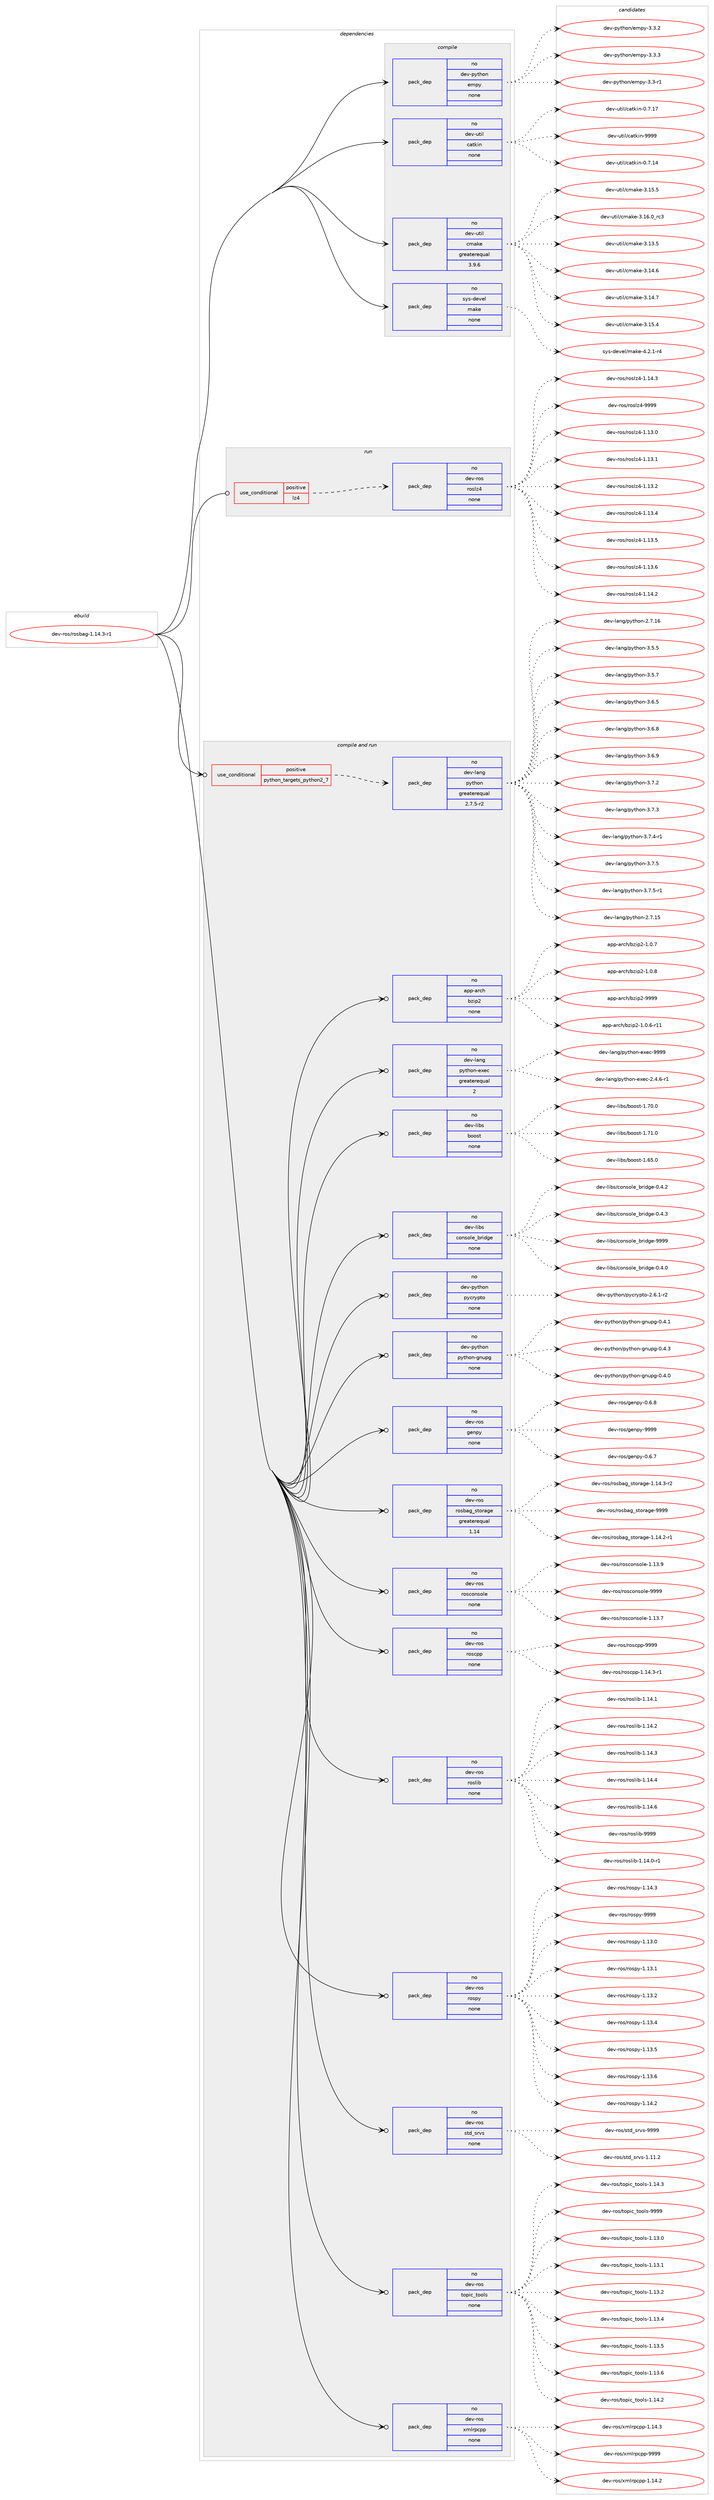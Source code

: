 digraph prolog {

# *************
# Graph options
# *************

newrank=true;
concentrate=true;
compound=true;
graph [rankdir=LR,fontname=Helvetica,fontsize=10,ranksep=1.5];#, ranksep=2.5, nodesep=0.2];
edge  [arrowhead=vee];
node  [fontname=Helvetica,fontsize=10];

# **********
# The ebuild
# **********

subgraph cluster_leftcol {
color=gray;
rank=same;
label=<<i>ebuild</i>>;
id [label="dev-ros/rosbag-1.14.3-r1", color=red, width=4, href="../dev-ros/rosbag-1.14.3-r1.svg"];
}

# ****************
# The dependencies
# ****************

subgraph cluster_midcol {
color=gray;
label=<<i>dependencies</i>>;
subgraph cluster_compile {
fillcolor="#eeeeee";
style=filled;
label=<<i>compile</i>>;
subgraph pack493733 {
dependency660093 [label=<<TABLE BORDER="0" CELLBORDER="1" CELLSPACING="0" CELLPADDING="4" WIDTH="220"><TR><TD ROWSPAN="6" CELLPADDING="30">pack_dep</TD></TR><TR><TD WIDTH="110">no</TD></TR><TR><TD>dev-python</TD></TR><TR><TD>empy</TD></TR><TR><TD>none</TD></TR><TR><TD></TD></TR></TABLE>>, shape=none, color=blue];
}
id:e -> dependency660093:w [weight=20,style="solid",arrowhead="vee"];
subgraph pack493734 {
dependency660094 [label=<<TABLE BORDER="0" CELLBORDER="1" CELLSPACING="0" CELLPADDING="4" WIDTH="220"><TR><TD ROWSPAN="6" CELLPADDING="30">pack_dep</TD></TR><TR><TD WIDTH="110">no</TD></TR><TR><TD>dev-util</TD></TR><TR><TD>catkin</TD></TR><TR><TD>none</TD></TR><TR><TD></TD></TR></TABLE>>, shape=none, color=blue];
}
id:e -> dependency660094:w [weight=20,style="solid",arrowhead="vee"];
subgraph pack493735 {
dependency660095 [label=<<TABLE BORDER="0" CELLBORDER="1" CELLSPACING="0" CELLPADDING="4" WIDTH="220"><TR><TD ROWSPAN="6" CELLPADDING="30">pack_dep</TD></TR><TR><TD WIDTH="110">no</TD></TR><TR><TD>dev-util</TD></TR><TR><TD>cmake</TD></TR><TR><TD>greaterequal</TD></TR><TR><TD>3.9.6</TD></TR></TABLE>>, shape=none, color=blue];
}
id:e -> dependency660095:w [weight=20,style="solid",arrowhead="vee"];
subgraph pack493736 {
dependency660096 [label=<<TABLE BORDER="0" CELLBORDER="1" CELLSPACING="0" CELLPADDING="4" WIDTH="220"><TR><TD ROWSPAN="6" CELLPADDING="30">pack_dep</TD></TR><TR><TD WIDTH="110">no</TD></TR><TR><TD>sys-devel</TD></TR><TR><TD>make</TD></TR><TR><TD>none</TD></TR><TR><TD></TD></TR></TABLE>>, shape=none, color=blue];
}
id:e -> dependency660096:w [weight=20,style="solid",arrowhead="vee"];
}
subgraph cluster_compileandrun {
fillcolor="#eeeeee";
style=filled;
label=<<i>compile and run</i>>;
subgraph cond154454 {
dependency660097 [label=<<TABLE BORDER="0" CELLBORDER="1" CELLSPACING="0" CELLPADDING="4"><TR><TD ROWSPAN="3" CELLPADDING="10">use_conditional</TD></TR><TR><TD>positive</TD></TR><TR><TD>python_targets_python2_7</TD></TR></TABLE>>, shape=none, color=red];
subgraph pack493737 {
dependency660098 [label=<<TABLE BORDER="0" CELLBORDER="1" CELLSPACING="0" CELLPADDING="4" WIDTH="220"><TR><TD ROWSPAN="6" CELLPADDING="30">pack_dep</TD></TR><TR><TD WIDTH="110">no</TD></TR><TR><TD>dev-lang</TD></TR><TR><TD>python</TD></TR><TR><TD>greaterequal</TD></TR><TR><TD>2.7.5-r2</TD></TR></TABLE>>, shape=none, color=blue];
}
dependency660097:e -> dependency660098:w [weight=20,style="dashed",arrowhead="vee"];
}
id:e -> dependency660097:w [weight=20,style="solid",arrowhead="odotvee"];
subgraph pack493738 {
dependency660099 [label=<<TABLE BORDER="0" CELLBORDER="1" CELLSPACING="0" CELLPADDING="4" WIDTH="220"><TR><TD ROWSPAN="6" CELLPADDING="30">pack_dep</TD></TR><TR><TD WIDTH="110">no</TD></TR><TR><TD>app-arch</TD></TR><TR><TD>bzip2</TD></TR><TR><TD>none</TD></TR><TR><TD></TD></TR></TABLE>>, shape=none, color=blue];
}
id:e -> dependency660099:w [weight=20,style="solid",arrowhead="odotvee"];
subgraph pack493739 {
dependency660100 [label=<<TABLE BORDER="0" CELLBORDER="1" CELLSPACING="0" CELLPADDING="4" WIDTH="220"><TR><TD ROWSPAN="6" CELLPADDING="30">pack_dep</TD></TR><TR><TD WIDTH="110">no</TD></TR><TR><TD>dev-lang</TD></TR><TR><TD>python-exec</TD></TR><TR><TD>greaterequal</TD></TR><TR><TD>2</TD></TR></TABLE>>, shape=none, color=blue];
}
id:e -> dependency660100:w [weight=20,style="solid",arrowhead="odotvee"];
subgraph pack493740 {
dependency660101 [label=<<TABLE BORDER="0" CELLBORDER="1" CELLSPACING="0" CELLPADDING="4" WIDTH="220"><TR><TD ROWSPAN="6" CELLPADDING="30">pack_dep</TD></TR><TR><TD WIDTH="110">no</TD></TR><TR><TD>dev-libs</TD></TR><TR><TD>boost</TD></TR><TR><TD>none</TD></TR><TR><TD></TD></TR></TABLE>>, shape=none, color=blue];
}
id:e -> dependency660101:w [weight=20,style="solid",arrowhead="odotvee"];
subgraph pack493741 {
dependency660102 [label=<<TABLE BORDER="0" CELLBORDER="1" CELLSPACING="0" CELLPADDING="4" WIDTH="220"><TR><TD ROWSPAN="6" CELLPADDING="30">pack_dep</TD></TR><TR><TD WIDTH="110">no</TD></TR><TR><TD>dev-libs</TD></TR><TR><TD>console_bridge</TD></TR><TR><TD>none</TD></TR><TR><TD></TD></TR></TABLE>>, shape=none, color=blue];
}
id:e -> dependency660102:w [weight=20,style="solid",arrowhead="odotvee"];
subgraph pack493742 {
dependency660103 [label=<<TABLE BORDER="0" CELLBORDER="1" CELLSPACING="0" CELLPADDING="4" WIDTH="220"><TR><TD ROWSPAN="6" CELLPADDING="30">pack_dep</TD></TR><TR><TD WIDTH="110">no</TD></TR><TR><TD>dev-python</TD></TR><TR><TD>pycrypto</TD></TR><TR><TD>none</TD></TR><TR><TD></TD></TR></TABLE>>, shape=none, color=blue];
}
id:e -> dependency660103:w [weight=20,style="solid",arrowhead="odotvee"];
subgraph pack493743 {
dependency660104 [label=<<TABLE BORDER="0" CELLBORDER="1" CELLSPACING="0" CELLPADDING="4" WIDTH="220"><TR><TD ROWSPAN="6" CELLPADDING="30">pack_dep</TD></TR><TR><TD WIDTH="110">no</TD></TR><TR><TD>dev-python</TD></TR><TR><TD>python-gnupg</TD></TR><TR><TD>none</TD></TR><TR><TD></TD></TR></TABLE>>, shape=none, color=blue];
}
id:e -> dependency660104:w [weight=20,style="solid",arrowhead="odotvee"];
subgraph pack493744 {
dependency660105 [label=<<TABLE BORDER="0" CELLBORDER="1" CELLSPACING="0" CELLPADDING="4" WIDTH="220"><TR><TD ROWSPAN="6" CELLPADDING="30">pack_dep</TD></TR><TR><TD WIDTH="110">no</TD></TR><TR><TD>dev-ros</TD></TR><TR><TD>genpy</TD></TR><TR><TD>none</TD></TR><TR><TD></TD></TR></TABLE>>, shape=none, color=blue];
}
id:e -> dependency660105:w [weight=20,style="solid",arrowhead="odotvee"];
subgraph pack493745 {
dependency660106 [label=<<TABLE BORDER="0" CELLBORDER="1" CELLSPACING="0" CELLPADDING="4" WIDTH="220"><TR><TD ROWSPAN="6" CELLPADDING="30">pack_dep</TD></TR><TR><TD WIDTH="110">no</TD></TR><TR><TD>dev-ros</TD></TR><TR><TD>rosbag_storage</TD></TR><TR><TD>greaterequal</TD></TR><TR><TD>1.14</TD></TR></TABLE>>, shape=none, color=blue];
}
id:e -> dependency660106:w [weight=20,style="solid",arrowhead="odotvee"];
subgraph pack493746 {
dependency660107 [label=<<TABLE BORDER="0" CELLBORDER="1" CELLSPACING="0" CELLPADDING="4" WIDTH="220"><TR><TD ROWSPAN="6" CELLPADDING="30">pack_dep</TD></TR><TR><TD WIDTH="110">no</TD></TR><TR><TD>dev-ros</TD></TR><TR><TD>rosconsole</TD></TR><TR><TD>none</TD></TR><TR><TD></TD></TR></TABLE>>, shape=none, color=blue];
}
id:e -> dependency660107:w [weight=20,style="solid",arrowhead="odotvee"];
subgraph pack493747 {
dependency660108 [label=<<TABLE BORDER="0" CELLBORDER="1" CELLSPACING="0" CELLPADDING="4" WIDTH="220"><TR><TD ROWSPAN="6" CELLPADDING="30">pack_dep</TD></TR><TR><TD WIDTH="110">no</TD></TR><TR><TD>dev-ros</TD></TR><TR><TD>roscpp</TD></TR><TR><TD>none</TD></TR><TR><TD></TD></TR></TABLE>>, shape=none, color=blue];
}
id:e -> dependency660108:w [weight=20,style="solid",arrowhead="odotvee"];
subgraph pack493748 {
dependency660109 [label=<<TABLE BORDER="0" CELLBORDER="1" CELLSPACING="0" CELLPADDING="4" WIDTH="220"><TR><TD ROWSPAN="6" CELLPADDING="30">pack_dep</TD></TR><TR><TD WIDTH="110">no</TD></TR><TR><TD>dev-ros</TD></TR><TR><TD>roslib</TD></TR><TR><TD>none</TD></TR><TR><TD></TD></TR></TABLE>>, shape=none, color=blue];
}
id:e -> dependency660109:w [weight=20,style="solid",arrowhead="odotvee"];
subgraph pack493749 {
dependency660110 [label=<<TABLE BORDER="0" CELLBORDER="1" CELLSPACING="0" CELLPADDING="4" WIDTH="220"><TR><TD ROWSPAN="6" CELLPADDING="30">pack_dep</TD></TR><TR><TD WIDTH="110">no</TD></TR><TR><TD>dev-ros</TD></TR><TR><TD>rospy</TD></TR><TR><TD>none</TD></TR><TR><TD></TD></TR></TABLE>>, shape=none, color=blue];
}
id:e -> dependency660110:w [weight=20,style="solid",arrowhead="odotvee"];
subgraph pack493750 {
dependency660111 [label=<<TABLE BORDER="0" CELLBORDER="1" CELLSPACING="0" CELLPADDING="4" WIDTH="220"><TR><TD ROWSPAN="6" CELLPADDING="30">pack_dep</TD></TR><TR><TD WIDTH="110">no</TD></TR><TR><TD>dev-ros</TD></TR><TR><TD>std_srvs</TD></TR><TR><TD>none</TD></TR><TR><TD></TD></TR></TABLE>>, shape=none, color=blue];
}
id:e -> dependency660111:w [weight=20,style="solid",arrowhead="odotvee"];
subgraph pack493751 {
dependency660112 [label=<<TABLE BORDER="0" CELLBORDER="1" CELLSPACING="0" CELLPADDING="4" WIDTH="220"><TR><TD ROWSPAN="6" CELLPADDING="30">pack_dep</TD></TR><TR><TD WIDTH="110">no</TD></TR><TR><TD>dev-ros</TD></TR><TR><TD>topic_tools</TD></TR><TR><TD>none</TD></TR><TR><TD></TD></TR></TABLE>>, shape=none, color=blue];
}
id:e -> dependency660112:w [weight=20,style="solid",arrowhead="odotvee"];
subgraph pack493752 {
dependency660113 [label=<<TABLE BORDER="0" CELLBORDER="1" CELLSPACING="0" CELLPADDING="4" WIDTH="220"><TR><TD ROWSPAN="6" CELLPADDING="30">pack_dep</TD></TR><TR><TD WIDTH="110">no</TD></TR><TR><TD>dev-ros</TD></TR><TR><TD>xmlrpcpp</TD></TR><TR><TD>none</TD></TR><TR><TD></TD></TR></TABLE>>, shape=none, color=blue];
}
id:e -> dependency660113:w [weight=20,style="solid",arrowhead="odotvee"];
}
subgraph cluster_run {
fillcolor="#eeeeee";
style=filled;
label=<<i>run</i>>;
subgraph cond154455 {
dependency660114 [label=<<TABLE BORDER="0" CELLBORDER="1" CELLSPACING="0" CELLPADDING="4"><TR><TD ROWSPAN="3" CELLPADDING="10">use_conditional</TD></TR><TR><TD>positive</TD></TR><TR><TD>lz4</TD></TR></TABLE>>, shape=none, color=red];
subgraph pack493753 {
dependency660115 [label=<<TABLE BORDER="0" CELLBORDER="1" CELLSPACING="0" CELLPADDING="4" WIDTH="220"><TR><TD ROWSPAN="6" CELLPADDING="30">pack_dep</TD></TR><TR><TD WIDTH="110">no</TD></TR><TR><TD>dev-ros</TD></TR><TR><TD>roslz4</TD></TR><TR><TD>none</TD></TR><TR><TD></TD></TR></TABLE>>, shape=none, color=blue];
}
dependency660114:e -> dependency660115:w [weight=20,style="dashed",arrowhead="vee"];
}
id:e -> dependency660114:w [weight=20,style="solid",arrowhead="odot"];
}
}

# **************
# The candidates
# **************

subgraph cluster_choices {
rank=same;
color=gray;
label=<<i>candidates</i>>;

subgraph choice493733 {
color=black;
nodesep=1;
choice1001011184511212111610411111047101109112121455146514511449 [label="dev-python/empy-3.3-r1", color=red, width=4,href="../dev-python/empy-3.3-r1.svg"];
choice1001011184511212111610411111047101109112121455146514650 [label="dev-python/empy-3.3.2", color=red, width=4,href="../dev-python/empy-3.3.2.svg"];
choice1001011184511212111610411111047101109112121455146514651 [label="dev-python/empy-3.3.3", color=red, width=4,href="../dev-python/empy-3.3.3.svg"];
dependency660093:e -> choice1001011184511212111610411111047101109112121455146514511449:w [style=dotted,weight="100"];
dependency660093:e -> choice1001011184511212111610411111047101109112121455146514650:w [style=dotted,weight="100"];
dependency660093:e -> choice1001011184511212111610411111047101109112121455146514651:w [style=dotted,weight="100"];
}
subgraph choice493734 {
color=black;
nodesep=1;
choice1001011184511711610510847999711610710511045484655464952 [label="dev-util/catkin-0.7.14", color=red, width=4,href="../dev-util/catkin-0.7.14.svg"];
choice1001011184511711610510847999711610710511045484655464955 [label="dev-util/catkin-0.7.17", color=red, width=4,href="../dev-util/catkin-0.7.17.svg"];
choice100101118451171161051084799971161071051104557575757 [label="dev-util/catkin-9999", color=red, width=4,href="../dev-util/catkin-9999.svg"];
dependency660094:e -> choice1001011184511711610510847999711610710511045484655464952:w [style=dotted,weight="100"];
dependency660094:e -> choice1001011184511711610510847999711610710511045484655464955:w [style=dotted,weight="100"];
dependency660094:e -> choice100101118451171161051084799971161071051104557575757:w [style=dotted,weight="100"];
}
subgraph choice493735 {
color=black;
nodesep=1;
choice1001011184511711610510847991099710710145514649514653 [label="dev-util/cmake-3.13.5", color=red, width=4,href="../dev-util/cmake-3.13.5.svg"];
choice1001011184511711610510847991099710710145514649524654 [label="dev-util/cmake-3.14.6", color=red, width=4,href="../dev-util/cmake-3.14.6.svg"];
choice1001011184511711610510847991099710710145514649524655 [label="dev-util/cmake-3.14.7", color=red, width=4,href="../dev-util/cmake-3.14.7.svg"];
choice1001011184511711610510847991099710710145514649534652 [label="dev-util/cmake-3.15.4", color=red, width=4,href="../dev-util/cmake-3.15.4.svg"];
choice1001011184511711610510847991099710710145514649534653 [label="dev-util/cmake-3.15.5", color=red, width=4,href="../dev-util/cmake-3.15.5.svg"];
choice1001011184511711610510847991099710710145514649544648951149951 [label="dev-util/cmake-3.16.0_rc3", color=red, width=4,href="../dev-util/cmake-3.16.0_rc3.svg"];
dependency660095:e -> choice1001011184511711610510847991099710710145514649514653:w [style=dotted,weight="100"];
dependency660095:e -> choice1001011184511711610510847991099710710145514649524654:w [style=dotted,weight="100"];
dependency660095:e -> choice1001011184511711610510847991099710710145514649524655:w [style=dotted,weight="100"];
dependency660095:e -> choice1001011184511711610510847991099710710145514649534652:w [style=dotted,weight="100"];
dependency660095:e -> choice1001011184511711610510847991099710710145514649534653:w [style=dotted,weight="100"];
dependency660095:e -> choice1001011184511711610510847991099710710145514649544648951149951:w [style=dotted,weight="100"];
}
subgraph choice493736 {
color=black;
nodesep=1;
choice1151211154510010111810110847109971071014552465046494511452 [label="sys-devel/make-4.2.1-r4", color=red, width=4,href="../sys-devel/make-4.2.1-r4.svg"];
dependency660096:e -> choice1151211154510010111810110847109971071014552465046494511452:w [style=dotted,weight="100"];
}
subgraph choice493737 {
color=black;
nodesep=1;
choice10010111845108971101034711212111610411111045504655464953 [label="dev-lang/python-2.7.15", color=red, width=4,href="../dev-lang/python-2.7.15.svg"];
choice10010111845108971101034711212111610411111045504655464954 [label="dev-lang/python-2.7.16", color=red, width=4,href="../dev-lang/python-2.7.16.svg"];
choice100101118451089711010347112121116104111110455146534653 [label="dev-lang/python-3.5.5", color=red, width=4,href="../dev-lang/python-3.5.5.svg"];
choice100101118451089711010347112121116104111110455146534655 [label="dev-lang/python-3.5.7", color=red, width=4,href="../dev-lang/python-3.5.7.svg"];
choice100101118451089711010347112121116104111110455146544653 [label="dev-lang/python-3.6.5", color=red, width=4,href="../dev-lang/python-3.6.5.svg"];
choice100101118451089711010347112121116104111110455146544656 [label="dev-lang/python-3.6.8", color=red, width=4,href="../dev-lang/python-3.6.8.svg"];
choice100101118451089711010347112121116104111110455146544657 [label="dev-lang/python-3.6.9", color=red, width=4,href="../dev-lang/python-3.6.9.svg"];
choice100101118451089711010347112121116104111110455146554650 [label="dev-lang/python-3.7.2", color=red, width=4,href="../dev-lang/python-3.7.2.svg"];
choice100101118451089711010347112121116104111110455146554651 [label="dev-lang/python-3.7.3", color=red, width=4,href="../dev-lang/python-3.7.3.svg"];
choice1001011184510897110103471121211161041111104551465546524511449 [label="dev-lang/python-3.7.4-r1", color=red, width=4,href="../dev-lang/python-3.7.4-r1.svg"];
choice100101118451089711010347112121116104111110455146554653 [label="dev-lang/python-3.7.5", color=red, width=4,href="../dev-lang/python-3.7.5.svg"];
choice1001011184510897110103471121211161041111104551465546534511449 [label="dev-lang/python-3.7.5-r1", color=red, width=4,href="../dev-lang/python-3.7.5-r1.svg"];
dependency660098:e -> choice10010111845108971101034711212111610411111045504655464953:w [style=dotted,weight="100"];
dependency660098:e -> choice10010111845108971101034711212111610411111045504655464954:w [style=dotted,weight="100"];
dependency660098:e -> choice100101118451089711010347112121116104111110455146534653:w [style=dotted,weight="100"];
dependency660098:e -> choice100101118451089711010347112121116104111110455146534655:w [style=dotted,weight="100"];
dependency660098:e -> choice100101118451089711010347112121116104111110455146544653:w [style=dotted,weight="100"];
dependency660098:e -> choice100101118451089711010347112121116104111110455146544656:w [style=dotted,weight="100"];
dependency660098:e -> choice100101118451089711010347112121116104111110455146544657:w [style=dotted,weight="100"];
dependency660098:e -> choice100101118451089711010347112121116104111110455146554650:w [style=dotted,weight="100"];
dependency660098:e -> choice100101118451089711010347112121116104111110455146554651:w [style=dotted,weight="100"];
dependency660098:e -> choice1001011184510897110103471121211161041111104551465546524511449:w [style=dotted,weight="100"];
dependency660098:e -> choice100101118451089711010347112121116104111110455146554653:w [style=dotted,weight="100"];
dependency660098:e -> choice1001011184510897110103471121211161041111104551465546534511449:w [style=dotted,weight="100"];
}
subgraph choice493738 {
color=black;
nodesep=1;
choice97112112459711499104479812210511250454946484654451144949 [label="app-arch/bzip2-1.0.6-r11", color=red, width=4,href="../app-arch/bzip2-1.0.6-r11.svg"];
choice97112112459711499104479812210511250454946484655 [label="app-arch/bzip2-1.0.7", color=red, width=4,href="../app-arch/bzip2-1.0.7.svg"];
choice97112112459711499104479812210511250454946484656 [label="app-arch/bzip2-1.0.8", color=red, width=4,href="../app-arch/bzip2-1.0.8.svg"];
choice971121124597114991044798122105112504557575757 [label="app-arch/bzip2-9999", color=red, width=4,href="../app-arch/bzip2-9999.svg"];
dependency660099:e -> choice97112112459711499104479812210511250454946484654451144949:w [style=dotted,weight="100"];
dependency660099:e -> choice97112112459711499104479812210511250454946484655:w [style=dotted,weight="100"];
dependency660099:e -> choice97112112459711499104479812210511250454946484656:w [style=dotted,weight="100"];
dependency660099:e -> choice971121124597114991044798122105112504557575757:w [style=dotted,weight="100"];
}
subgraph choice493739 {
color=black;
nodesep=1;
choice10010111845108971101034711212111610411111045101120101994550465246544511449 [label="dev-lang/python-exec-2.4.6-r1", color=red, width=4,href="../dev-lang/python-exec-2.4.6-r1.svg"];
choice10010111845108971101034711212111610411111045101120101994557575757 [label="dev-lang/python-exec-9999", color=red, width=4,href="../dev-lang/python-exec-9999.svg"];
dependency660100:e -> choice10010111845108971101034711212111610411111045101120101994550465246544511449:w [style=dotted,weight="100"];
dependency660100:e -> choice10010111845108971101034711212111610411111045101120101994557575757:w [style=dotted,weight="100"];
}
subgraph choice493740 {
color=black;
nodesep=1;
choice1001011184510810598115479811111111511645494654534648 [label="dev-libs/boost-1.65.0", color=red, width=4,href="../dev-libs/boost-1.65.0.svg"];
choice1001011184510810598115479811111111511645494655484648 [label="dev-libs/boost-1.70.0", color=red, width=4,href="../dev-libs/boost-1.70.0.svg"];
choice1001011184510810598115479811111111511645494655494648 [label="dev-libs/boost-1.71.0", color=red, width=4,href="../dev-libs/boost-1.71.0.svg"];
dependency660101:e -> choice1001011184510810598115479811111111511645494654534648:w [style=dotted,weight="100"];
dependency660101:e -> choice1001011184510810598115479811111111511645494655484648:w [style=dotted,weight="100"];
dependency660101:e -> choice1001011184510810598115479811111111511645494655494648:w [style=dotted,weight="100"];
}
subgraph choice493741 {
color=black;
nodesep=1;
choice100101118451081059811547991111101151111081019598114105100103101454846524648 [label="dev-libs/console_bridge-0.4.0", color=red, width=4,href="../dev-libs/console_bridge-0.4.0.svg"];
choice100101118451081059811547991111101151111081019598114105100103101454846524650 [label="dev-libs/console_bridge-0.4.2", color=red, width=4,href="../dev-libs/console_bridge-0.4.2.svg"];
choice100101118451081059811547991111101151111081019598114105100103101454846524651 [label="dev-libs/console_bridge-0.4.3", color=red, width=4,href="../dev-libs/console_bridge-0.4.3.svg"];
choice1001011184510810598115479911111011511110810195981141051001031014557575757 [label="dev-libs/console_bridge-9999", color=red, width=4,href="../dev-libs/console_bridge-9999.svg"];
dependency660102:e -> choice100101118451081059811547991111101151111081019598114105100103101454846524648:w [style=dotted,weight="100"];
dependency660102:e -> choice100101118451081059811547991111101151111081019598114105100103101454846524650:w [style=dotted,weight="100"];
dependency660102:e -> choice100101118451081059811547991111101151111081019598114105100103101454846524651:w [style=dotted,weight="100"];
dependency660102:e -> choice1001011184510810598115479911111011511110810195981141051001031014557575757:w [style=dotted,weight="100"];
}
subgraph choice493742 {
color=black;
nodesep=1;
choice1001011184511212111610411111047112121991141211121161114550465446494511450 [label="dev-python/pycrypto-2.6.1-r2", color=red, width=4,href="../dev-python/pycrypto-2.6.1-r2.svg"];
dependency660103:e -> choice1001011184511212111610411111047112121991141211121161114550465446494511450:w [style=dotted,weight="100"];
}
subgraph choice493743 {
color=black;
nodesep=1;
choice100101118451121211161041111104711212111610411111045103110117112103454846524648 [label="dev-python/python-gnupg-0.4.0", color=red, width=4,href="../dev-python/python-gnupg-0.4.0.svg"];
choice100101118451121211161041111104711212111610411111045103110117112103454846524649 [label="dev-python/python-gnupg-0.4.1", color=red, width=4,href="../dev-python/python-gnupg-0.4.1.svg"];
choice100101118451121211161041111104711212111610411111045103110117112103454846524651 [label="dev-python/python-gnupg-0.4.3", color=red, width=4,href="../dev-python/python-gnupg-0.4.3.svg"];
dependency660104:e -> choice100101118451121211161041111104711212111610411111045103110117112103454846524648:w [style=dotted,weight="100"];
dependency660104:e -> choice100101118451121211161041111104711212111610411111045103110117112103454846524649:w [style=dotted,weight="100"];
dependency660104:e -> choice100101118451121211161041111104711212111610411111045103110117112103454846524651:w [style=dotted,weight="100"];
}
subgraph choice493744 {
color=black;
nodesep=1;
choice1001011184511411111547103101110112121454846544655 [label="dev-ros/genpy-0.6.7", color=red, width=4,href="../dev-ros/genpy-0.6.7.svg"];
choice1001011184511411111547103101110112121454846544656 [label="dev-ros/genpy-0.6.8", color=red, width=4,href="../dev-ros/genpy-0.6.8.svg"];
choice10010111845114111115471031011101121214557575757 [label="dev-ros/genpy-9999", color=red, width=4,href="../dev-ros/genpy-9999.svg"];
dependency660105:e -> choice1001011184511411111547103101110112121454846544655:w [style=dotted,weight="100"];
dependency660105:e -> choice1001011184511411111547103101110112121454846544656:w [style=dotted,weight="100"];
dependency660105:e -> choice10010111845114111115471031011101121214557575757:w [style=dotted,weight="100"];
}
subgraph choice493745 {
color=black;
nodesep=1;
choice100101118451141111154711411111598971039511511611111497103101454946495246504511449 [label="dev-ros/rosbag_storage-1.14.2-r1", color=red, width=4,href="../dev-ros/rosbag_storage-1.14.2-r1.svg"];
choice100101118451141111154711411111598971039511511611111497103101454946495246514511450 [label="dev-ros/rosbag_storage-1.14.3-r2", color=red, width=4,href="../dev-ros/rosbag_storage-1.14.3-r2.svg"];
choice1001011184511411111547114111115989710395115116111114971031014557575757 [label="dev-ros/rosbag_storage-9999", color=red, width=4,href="../dev-ros/rosbag_storage-9999.svg"];
dependency660106:e -> choice100101118451141111154711411111598971039511511611111497103101454946495246504511449:w [style=dotted,weight="100"];
dependency660106:e -> choice100101118451141111154711411111598971039511511611111497103101454946495246514511450:w [style=dotted,weight="100"];
dependency660106:e -> choice1001011184511411111547114111115989710395115116111114971031014557575757:w [style=dotted,weight="100"];
}
subgraph choice493746 {
color=black;
nodesep=1;
choice10010111845114111115471141111159911111011511110810145494649514655 [label="dev-ros/rosconsole-1.13.7", color=red, width=4,href="../dev-ros/rosconsole-1.13.7.svg"];
choice10010111845114111115471141111159911111011511110810145494649514657 [label="dev-ros/rosconsole-1.13.9", color=red, width=4,href="../dev-ros/rosconsole-1.13.9.svg"];
choice1001011184511411111547114111115991111101151111081014557575757 [label="dev-ros/rosconsole-9999", color=red, width=4,href="../dev-ros/rosconsole-9999.svg"];
dependency660107:e -> choice10010111845114111115471141111159911111011511110810145494649514655:w [style=dotted,weight="100"];
dependency660107:e -> choice10010111845114111115471141111159911111011511110810145494649514657:w [style=dotted,weight="100"];
dependency660107:e -> choice1001011184511411111547114111115991111101151111081014557575757:w [style=dotted,weight="100"];
}
subgraph choice493747 {
color=black;
nodesep=1;
choice100101118451141111154711411111599112112454946495246514511449 [label="dev-ros/roscpp-1.14.3-r1", color=red, width=4,href="../dev-ros/roscpp-1.14.3-r1.svg"];
choice1001011184511411111547114111115991121124557575757 [label="dev-ros/roscpp-9999", color=red, width=4,href="../dev-ros/roscpp-9999.svg"];
dependency660108:e -> choice100101118451141111154711411111599112112454946495246514511449:w [style=dotted,weight="100"];
dependency660108:e -> choice1001011184511411111547114111115991121124557575757:w [style=dotted,weight="100"];
}
subgraph choice493748 {
color=black;
nodesep=1;
choice100101118451141111154711411111510810598454946495246484511449 [label="dev-ros/roslib-1.14.0-r1", color=red, width=4,href="../dev-ros/roslib-1.14.0-r1.svg"];
choice10010111845114111115471141111151081059845494649524649 [label="dev-ros/roslib-1.14.1", color=red, width=4,href="../dev-ros/roslib-1.14.1.svg"];
choice10010111845114111115471141111151081059845494649524650 [label="dev-ros/roslib-1.14.2", color=red, width=4,href="../dev-ros/roslib-1.14.2.svg"];
choice10010111845114111115471141111151081059845494649524651 [label="dev-ros/roslib-1.14.3", color=red, width=4,href="../dev-ros/roslib-1.14.3.svg"];
choice10010111845114111115471141111151081059845494649524652 [label="dev-ros/roslib-1.14.4", color=red, width=4,href="../dev-ros/roslib-1.14.4.svg"];
choice10010111845114111115471141111151081059845494649524654 [label="dev-ros/roslib-1.14.6", color=red, width=4,href="../dev-ros/roslib-1.14.6.svg"];
choice1001011184511411111547114111115108105984557575757 [label="dev-ros/roslib-9999", color=red, width=4,href="../dev-ros/roslib-9999.svg"];
dependency660109:e -> choice100101118451141111154711411111510810598454946495246484511449:w [style=dotted,weight="100"];
dependency660109:e -> choice10010111845114111115471141111151081059845494649524649:w [style=dotted,weight="100"];
dependency660109:e -> choice10010111845114111115471141111151081059845494649524650:w [style=dotted,weight="100"];
dependency660109:e -> choice10010111845114111115471141111151081059845494649524651:w [style=dotted,weight="100"];
dependency660109:e -> choice10010111845114111115471141111151081059845494649524652:w [style=dotted,weight="100"];
dependency660109:e -> choice10010111845114111115471141111151081059845494649524654:w [style=dotted,weight="100"];
dependency660109:e -> choice1001011184511411111547114111115108105984557575757:w [style=dotted,weight="100"];
}
subgraph choice493749 {
color=black;
nodesep=1;
choice100101118451141111154711411111511212145494649514648 [label="dev-ros/rospy-1.13.0", color=red, width=4,href="../dev-ros/rospy-1.13.0.svg"];
choice100101118451141111154711411111511212145494649514649 [label="dev-ros/rospy-1.13.1", color=red, width=4,href="../dev-ros/rospy-1.13.1.svg"];
choice100101118451141111154711411111511212145494649514650 [label="dev-ros/rospy-1.13.2", color=red, width=4,href="../dev-ros/rospy-1.13.2.svg"];
choice100101118451141111154711411111511212145494649514652 [label="dev-ros/rospy-1.13.4", color=red, width=4,href="../dev-ros/rospy-1.13.4.svg"];
choice100101118451141111154711411111511212145494649514653 [label="dev-ros/rospy-1.13.5", color=red, width=4,href="../dev-ros/rospy-1.13.5.svg"];
choice100101118451141111154711411111511212145494649514654 [label="dev-ros/rospy-1.13.6", color=red, width=4,href="../dev-ros/rospy-1.13.6.svg"];
choice100101118451141111154711411111511212145494649524650 [label="dev-ros/rospy-1.14.2", color=red, width=4,href="../dev-ros/rospy-1.14.2.svg"];
choice100101118451141111154711411111511212145494649524651 [label="dev-ros/rospy-1.14.3", color=red, width=4,href="../dev-ros/rospy-1.14.3.svg"];
choice10010111845114111115471141111151121214557575757 [label="dev-ros/rospy-9999", color=red, width=4,href="../dev-ros/rospy-9999.svg"];
dependency660110:e -> choice100101118451141111154711411111511212145494649514648:w [style=dotted,weight="100"];
dependency660110:e -> choice100101118451141111154711411111511212145494649514649:w [style=dotted,weight="100"];
dependency660110:e -> choice100101118451141111154711411111511212145494649514650:w [style=dotted,weight="100"];
dependency660110:e -> choice100101118451141111154711411111511212145494649514652:w [style=dotted,weight="100"];
dependency660110:e -> choice100101118451141111154711411111511212145494649514653:w [style=dotted,weight="100"];
dependency660110:e -> choice100101118451141111154711411111511212145494649514654:w [style=dotted,weight="100"];
dependency660110:e -> choice100101118451141111154711411111511212145494649524650:w [style=dotted,weight="100"];
dependency660110:e -> choice100101118451141111154711411111511212145494649524651:w [style=dotted,weight="100"];
dependency660110:e -> choice10010111845114111115471141111151121214557575757:w [style=dotted,weight="100"];
}
subgraph choice493750 {
color=black;
nodesep=1;
choice10010111845114111115471151161009511511411811545494649494650 [label="dev-ros/std_srvs-1.11.2", color=red, width=4,href="../dev-ros/std_srvs-1.11.2.svg"];
choice1001011184511411111547115116100951151141181154557575757 [label="dev-ros/std_srvs-9999", color=red, width=4,href="../dev-ros/std_srvs-9999.svg"];
dependency660111:e -> choice10010111845114111115471151161009511511411811545494649494650:w [style=dotted,weight="100"];
dependency660111:e -> choice1001011184511411111547115116100951151141181154557575757:w [style=dotted,weight="100"];
}
subgraph choice493751 {
color=black;
nodesep=1;
choice1001011184511411111547116111112105999511611111110811545494649514648 [label="dev-ros/topic_tools-1.13.0", color=red, width=4,href="../dev-ros/topic_tools-1.13.0.svg"];
choice1001011184511411111547116111112105999511611111110811545494649514649 [label="dev-ros/topic_tools-1.13.1", color=red, width=4,href="../dev-ros/topic_tools-1.13.1.svg"];
choice1001011184511411111547116111112105999511611111110811545494649514650 [label="dev-ros/topic_tools-1.13.2", color=red, width=4,href="../dev-ros/topic_tools-1.13.2.svg"];
choice1001011184511411111547116111112105999511611111110811545494649514652 [label="dev-ros/topic_tools-1.13.4", color=red, width=4,href="../dev-ros/topic_tools-1.13.4.svg"];
choice1001011184511411111547116111112105999511611111110811545494649514653 [label="dev-ros/topic_tools-1.13.5", color=red, width=4,href="../dev-ros/topic_tools-1.13.5.svg"];
choice1001011184511411111547116111112105999511611111110811545494649514654 [label="dev-ros/topic_tools-1.13.6", color=red, width=4,href="../dev-ros/topic_tools-1.13.6.svg"];
choice1001011184511411111547116111112105999511611111110811545494649524650 [label="dev-ros/topic_tools-1.14.2", color=red, width=4,href="../dev-ros/topic_tools-1.14.2.svg"];
choice1001011184511411111547116111112105999511611111110811545494649524651 [label="dev-ros/topic_tools-1.14.3", color=red, width=4,href="../dev-ros/topic_tools-1.14.3.svg"];
choice100101118451141111154711611111210599951161111111081154557575757 [label="dev-ros/topic_tools-9999", color=red, width=4,href="../dev-ros/topic_tools-9999.svg"];
dependency660112:e -> choice1001011184511411111547116111112105999511611111110811545494649514648:w [style=dotted,weight="100"];
dependency660112:e -> choice1001011184511411111547116111112105999511611111110811545494649514649:w [style=dotted,weight="100"];
dependency660112:e -> choice1001011184511411111547116111112105999511611111110811545494649514650:w [style=dotted,weight="100"];
dependency660112:e -> choice1001011184511411111547116111112105999511611111110811545494649514652:w [style=dotted,weight="100"];
dependency660112:e -> choice1001011184511411111547116111112105999511611111110811545494649514653:w [style=dotted,weight="100"];
dependency660112:e -> choice1001011184511411111547116111112105999511611111110811545494649514654:w [style=dotted,weight="100"];
dependency660112:e -> choice1001011184511411111547116111112105999511611111110811545494649524650:w [style=dotted,weight="100"];
dependency660112:e -> choice1001011184511411111547116111112105999511611111110811545494649524651:w [style=dotted,weight="100"];
dependency660112:e -> choice100101118451141111154711611111210599951161111111081154557575757:w [style=dotted,weight="100"];
}
subgraph choice493752 {
color=black;
nodesep=1;
choice10010111845114111115471201091081141129911211245494649524650 [label="dev-ros/xmlrpcpp-1.14.2", color=red, width=4,href="../dev-ros/xmlrpcpp-1.14.2.svg"];
choice10010111845114111115471201091081141129911211245494649524651 [label="dev-ros/xmlrpcpp-1.14.3", color=red, width=4,href="../dev-ros/xmlrpcpp-1.14.3.svg"];
choice1001011184511411111547120109108114112991121124557575757 [label="dev-ros/xmlrpcpp-9999", color=red, width=4,href="../dev-ros/xmlrpcpp-9999.svg"];
dependency660113:e -> choice10010111845114111115471201091081141129911211245494649524650:w [style=dotted,weight="100"];
dependency660113:e -> choice10010111845114111115471201091081141129911211245494649524651:w [style=dotted,weight="100"];
dependency660113:e -> choice1001011184511411111547120109108114112991121124557575757:w [style=dotted,weight="100"];
}
subgraph choice493753 {
color=black;
nodesep=1;
choice10010111845114111115471141111151081225245494649514648 [label="dev-ros/roslz4-1.13.0", color=red, width=4,href="../dev-ros/roslz4-1.13.0.svg"];
choice10010111845114111115471141111151081225245494649514649 [label="dev-ros/roslz4-1.13.1", color=red, width=4,href="../dev-ros/roslz4-1.13.1.svg"];
choice10010111845114111115471141111151081225245494649514650 [label="dev-ros/roslz4-1.13.2", color=red, width=4,href="../dev-ros/roslz4-1.13.2.svg"];
choice10010111845114111115471141111151081225245494649514652 [label="dev-ros/roslz4-1.13.4", color=red, width=4,href="../dev-ros/roslz4-1.13.4.svg"];
choice10010111845114111115471141111151081225245494649514653 [label="dev-ros/roslz4-1.13.5", color=red, width=4,href="../dev-ros/roslz4-1.13.5.svg"];
choice10010111845114111115471141111151081225245494649514654 [label="dev-ros/roslz4-1.13.6", color=red, width=4,href="../dev-ros/roslz4-1.13.6.svg"];
choice10010111845114111115471141111151081225245494649524650 [label="dev-ros/roslz4-1.14.2", color=red, width=4,href="../dev-ros/roslz4-1.14.2.svg"];
choice10010111845114111115471141111151081225245494649524651 [label="dev-ros/roslz4-1.14.3", color=red, width=4,href="../dev-ros/roslz4-1.14.3.svg"];
choice1001011184511411111547114111115108122524557575757 [label="dev-ros/roslz4-9999", color=red, width=4,href="../dev-ros/roslz4-9999.svg"];
dependency660115:e -> choice10010111845114111115471141111151081225245494649514648:w [style=dotted,weight="100"];
dependency660115:e -> choice10010111845114111115471141111151081225245494649514649:w [style=dotted,weight="100"];
dependency660115:e -> choice10010111845114111115471141111151081225245494649514650:w [style=dotted,weight="100"];
dependency660115:e -> choice10010111845114111115471141111151081225245494649514652:w [style=dotted,weight="100"];
dependency660115:e -> choice10010111845114111115471141111151081225245494649514653:w [style=dotted,weight="100"];
dependency660115:e -> choice10010111845114111115471141111151081225245494649514654:w [style=dotted,weight="100"];
dependency660115:e -> choice10010111845114111115471141111151081225245494649524650:w [style=dotted,weight="100"];
dependency660115:e -> choice10010111845114111115471141111151081225245494649524651:w [style=dotted,weight="100"];
dependency660115:e -> choice1001011184511411111547114111115108122524557575757:w [style=dotted,weight="100"];
}
}

}
